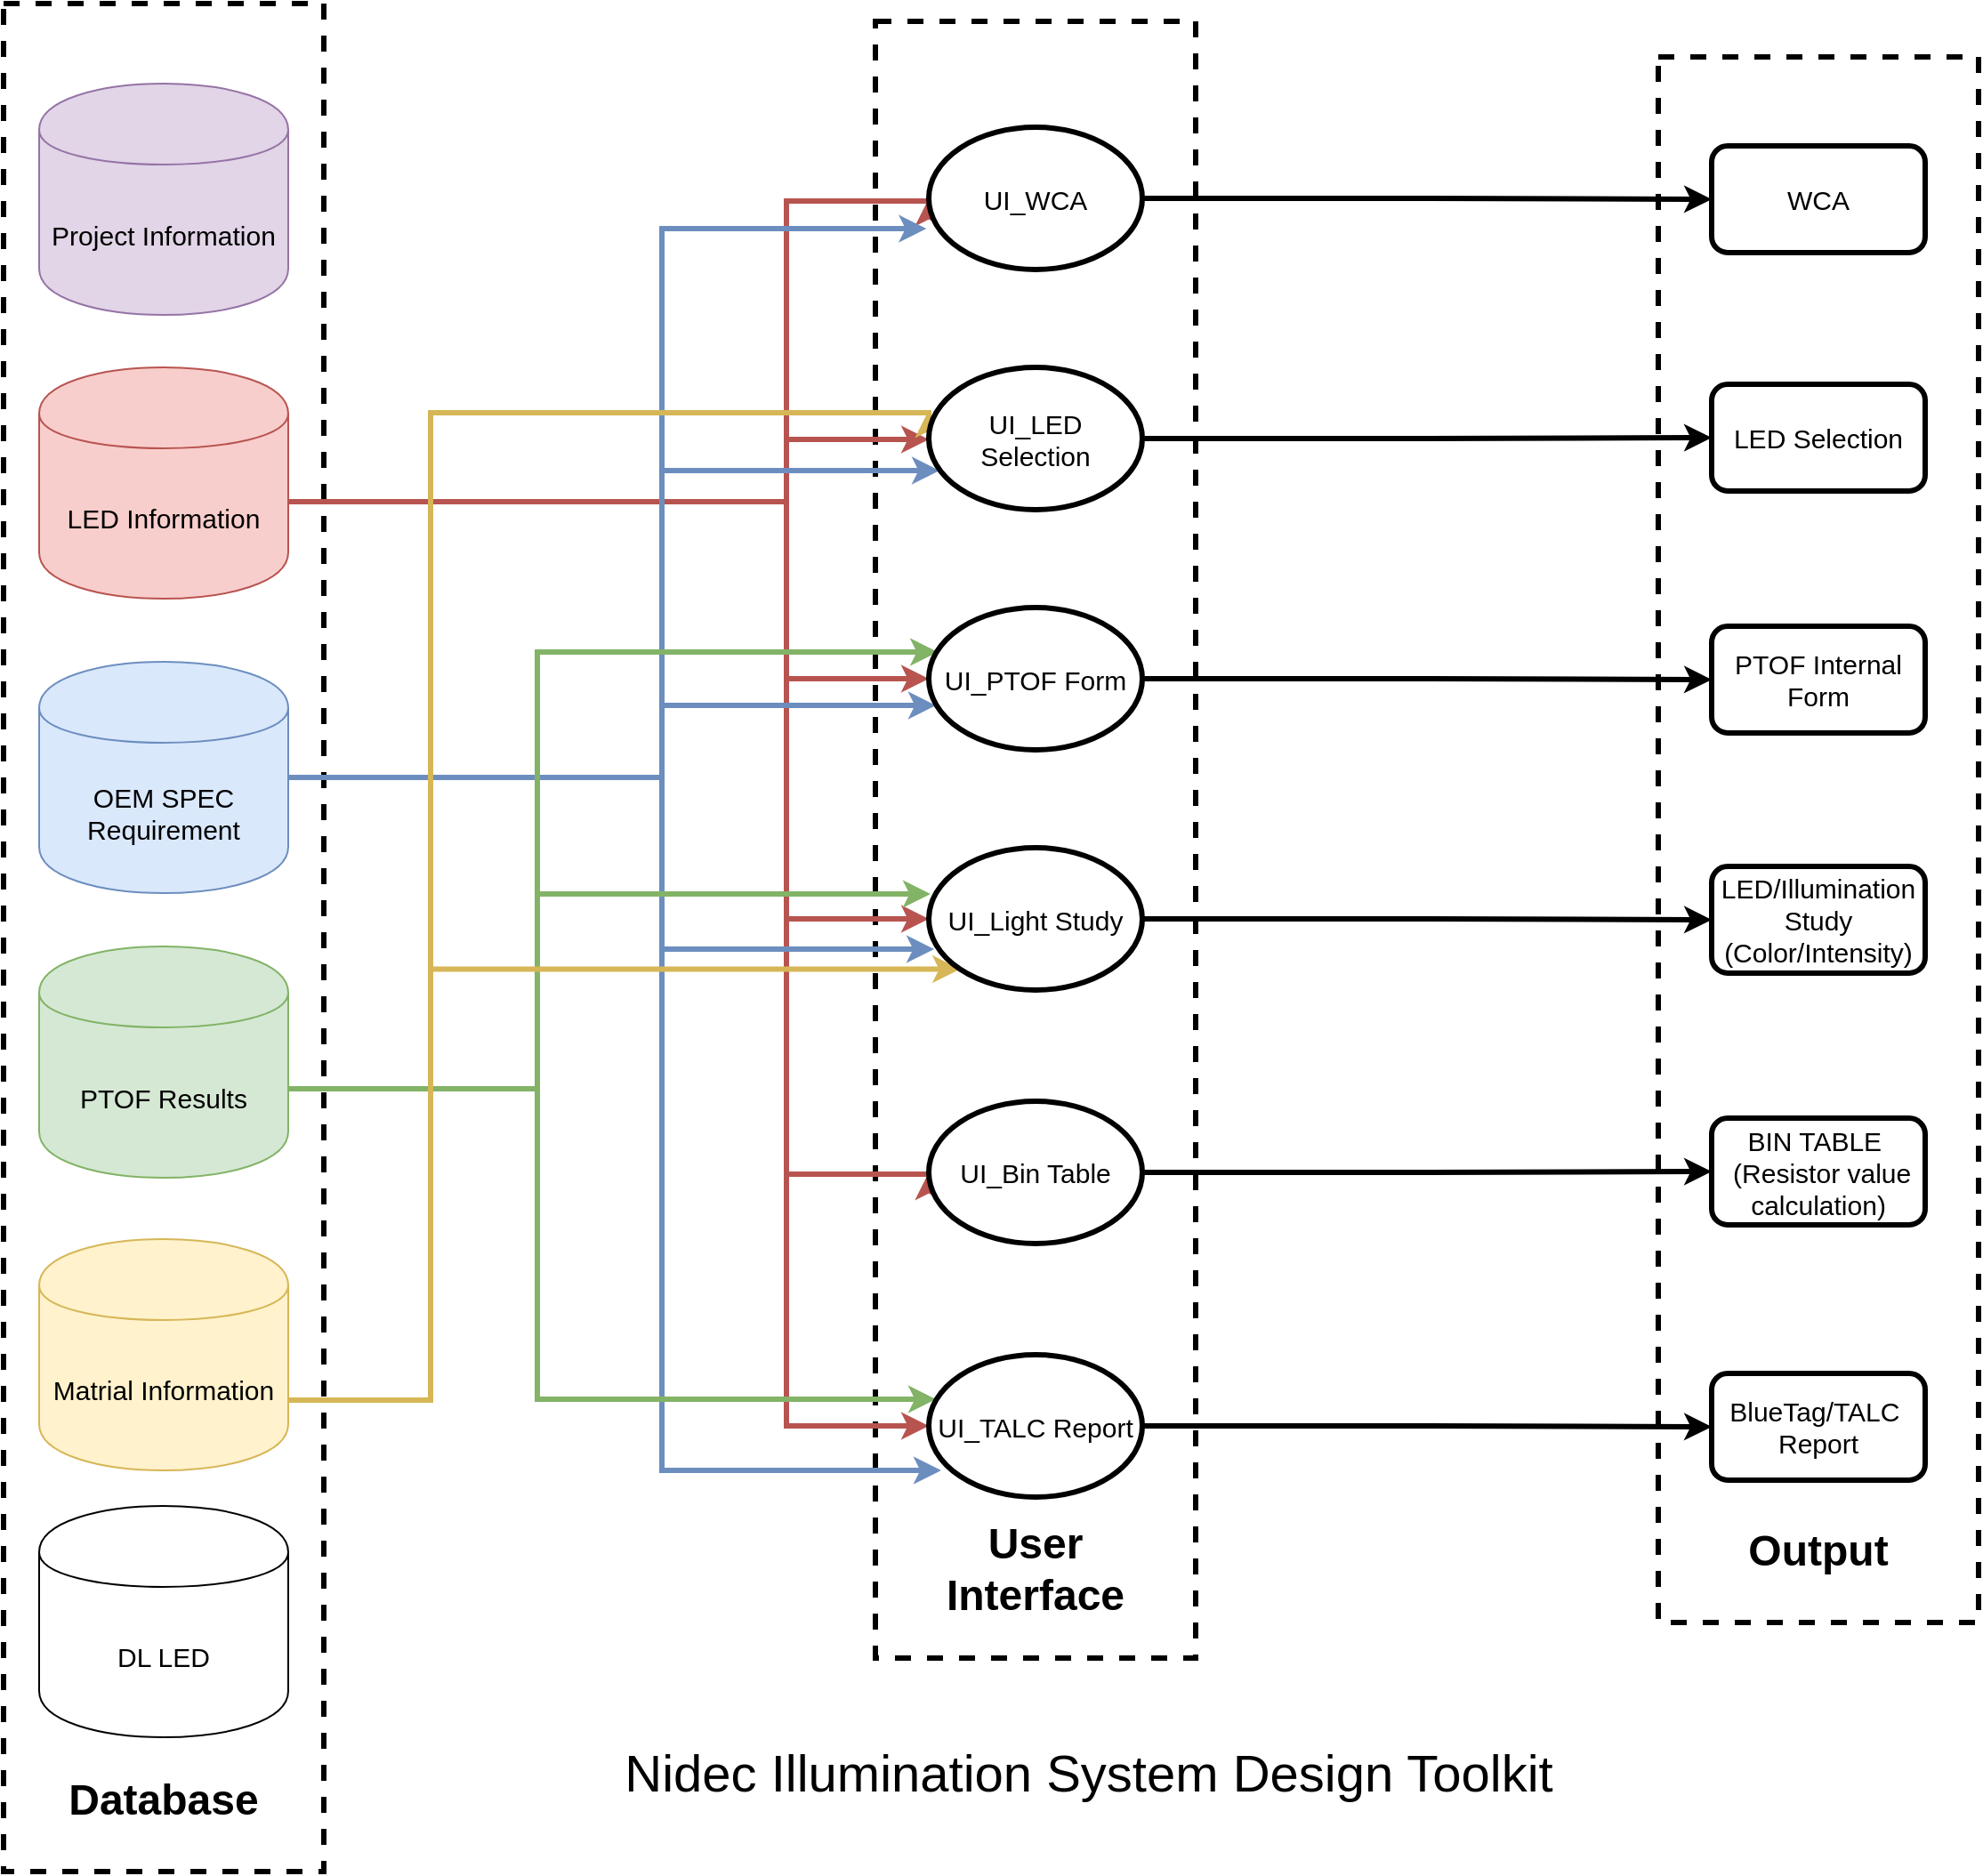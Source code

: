 <mxfile version="12.2.3" type="github" pages="1">
  <diagram id="opmxB-icwHf5EDZaS1Gb" name="Page-1">
    <mxGraphModel dx="2347" dy="2265" grid="1" gridSize="10" guides="1" tooltips="1" connect="1" arrows="1" fold="1" page="1" pageScale="1" pageWidth="850" pageHeight="1100" math="0" shadow="0">
      <root>
        <mxCell id="0"/>
        <mxCell id="1" parent="0"/>
        <mxCell id="5k5NbatZCbRxe1BZQEuP-65" value="" style="rounded=0;whiteSpace=wrap;html=1;strokeWidth=3;fillColor=none;dashed=1;" parent="1" vertex="1">
          <mxGeometry x="1040" y="-10" width="180" height="880" as="geometry"/>
        </mxCell>
        <mxCell id="5k5NbatZCbRxe1BZQEuP-63" value="" style="rounded=0;whiteSpace=wrap;html=1;strokeWidth=3;fillColor=none;dashed=1;" parent="1" vertex="1">
          <mxGeometry x="600" y="-30" width="180" height="920" as="geometry"/>
        </mxCell>
        <mxCell id="5k5NbatZCbRxe1BZQEuP-61" value="" style="rounded=0;whiteSpace=wrap;html=1;strokeWidth=3;fillColor=none;dashed=1;" parent="1" vertex="1">
          <mxGeometry x="110" y="-40" width="180" height="1050" as="geometry"/>
        </mxCell>
        <mxCell id="5k5NbatZCbRxe1BZQEuP-31" style="edgeStyle=orthogonalEdgeStyle;rounded=0;orthogonalLoop=1;jettySize=auto;html=1;strokeWidth=3;fillColor=#f8cecc;strokeColor=#b85450;" parent="1" source="5k5NbatZCbRxe1BZQEuP-1" target="5k5NbatZCbRxe1BZQEuP-10" edge="1">
          <mxGeometry relative="1" as="geometry">
            <Array as="points">
              <mxPoint x="550" y="240"/>
              <mxPoint x="550" y="205"/>
            </Array>
          </mxGeometry>
        </mxCell>
        <mxCell id="5k5NbatZCbRxe1BZQEuP-39" style="edgeStyle=orthogonalEdgeStyle;rounded=0;orthogonalLoop=1;jettySize=auto;html=1;entryX=0;entryY=0.5;entryDx=0;entryDy=0;strokeWidth=3;fillColor=#f8cecc;strokeColor=#b85450;" parent="1" source="5k5NbatZCbRxe1BZQEuP-1" target="5k5NbatZCbRxe1BZQEuP-17" edge="1">
          <mxGeometry relative="1" as="geometry">
            <Array as="points">
              <mxPoint x="550" y="240"/>
              <mxPoint x="550" y="340"/>
            </Array>
          </mxGeometry>
        </mxCell>
        <mxCell id="5k5NbatZCbRxe1BZQEuP-40" style="edgeStyle=orthogonalEdgeStyle;rounded=0;orthogonalLoop=1;jettySize=auto;html=1;entryX=0;entryY=0.5;entryDx=0;entryDy=0;strokeWidth=3;fillColor=#f8cecc;strokeColor=#b85450;" parent="1" source="5k5NbatZCbRxe1BZQEuP-1" target="5k5NbatZCbRxe1BZQEuP-21" edge="1">
          <mxGeometry relative="1" as="geometry">
            <Array as="points">
              <mxPoint x="550" y="240"/>
              <mxPoint x="550" y="475"/>
            </Array>
          </mxGeometry>
        </mxCell>
        <mxCell id="5k5NbatZCbRxe1BZQEuP-42" style="edgeStyle=orthogonalEdgeStyle;rounded=0;orthogonalLoop=1;jettySize=auto;html=1;entryX=0;entryY=0.5;entryDx=0;entryDy=0;fillColor=#f8cecc;strokeColor=#b85450;strokeWidth=3;" parent="1" source="5k5NbatZCbRxe1BZQEuP-1" target="5k5NbatZCbRxe1BZQEuP-22" edge="1">
          <mxGeometry relative="1" as="geometry">
            <Array as="points">
              <mxPoint x="550" y="240"/>
              <mxPoint x="550" y="618"/>
            </Array>
          </mxGeometry>
        </mxCell>
        <mxCell id="5k5NbatZCbRxe1BZQEuP-43" style="edgeStyle=orthogonalEdgeStyle;rounded=0;orthogonalLoop=1;jettySize=auto;html=1;entryX=0;entryY=0.5;entryDx=0;entryDy=0;strokeWidth=3;fillColor=#f8cecc;strokeColor=#b85450;" parent="1" source="5k5NbatZCbRxe1BZQEuP-1" target="5k5NbatZCbRxe1BZQEuP-23" edge="1">
          <mxGeometry relative="1" as="geometry">
            <Array as="points">
              <mxPoint x="550" y="240"/>
              <mxPoint x="550" y="760"/>
            </Array>
          </mxGeometry>
        </mxCell>
        <mxCell id="5k5NbatZCbRxe1BZQEuP-58" style="edgeStyle=orthogonalEdgeStyle;rounded=0;orthogonalLoop=1;jettySize=auto;html=1;entryX=0;entryY=0.5;entryDx=0;entryDy=0;strokeWidth=3;fillColor=#f8cecc;strokeColor=#b85450;" parent="1" source="5k5NbatZCbRxe1BZQEuP-1" target="5k5NbatZCbRxe1BZQEuP-57" edge="1">
          <mxGeometry relative="1" as="geometry">
            <Array as="points">
              <mxPoint x="550" y="240"/>
              <mxPoint x="550" y="71"/>
            </Array>
          </mxGeometry>
        </mxCell>
        <mxCell id="5k5NbatZCbRxe1BZQEuP-1" value="LED Information" style="shape=cylinder;whiteSpace=wrap;html=1;boundedLbl=1;backgroundOutline=1;fillColor=#f8cecc;strokeColor=#b85450;fontSize=15;" parent="1" vertex="1">
          <mxGeometry x="130" y="164.5" width="140" height="130" as="geometry"/>
        </mxCell>
        <mxCell id="5k5NbatZCbRxe1BZQEuP-44" style="edgeStyle=orthogonalEdgeStyle;rounded=0;orthogonalLoop=1;jettySize=auto;html=1;entryX=0.05;entryY=0.725;entryDx=0;entryDy=0;entryPerimeter=0;fillColor=#dae8fc;strokeColor=#6c8ebf;strokeWidth=3;" parent="1" source="5k5NbatZCbRxe1BZQEuP-2" target="5k5NbatZCbRxe1BZQEuP-10" edge="1">
          <mxGeometry relative="1" as="geometry">
            <Array as="points">
              <mxPoint x="480" y="395"/>
              <mxPoint x="480" y="222"/>
            </Array>
          </mxGeometry>
        </mxCell>
        <mxCell id="5k5NbatZCbRxe1BZQEuP-45" style="edgeStyle=orthogonalEdgeStyle;rounded=0;orthogonalLoop=1;jettySize=auto;html=1;entryX=0.033;entryY=0.688;entryDx=0;entryDy=0;entryPerimeter=0;fillColor=#dae8fc;strokeColor=#6c8ebf;strokeWidth=3;" parent="1" source="5k5NbatZCbRxe1BZQEuP-2" target="5k5NbatZCbRxe1BZQEuP-17" edge="1">
          <mxGeometry relative="1" as="geometry">
            <mxPoint x="430" y="395" as="targetPoint"/>
            <Array as="points">
              <mxPoint x="480" y="395"/>
              <mxPoint x="480" y="355"/>
            </Array>
          </mxGeometry>
        </mxCell>
        <mxCell id="5k5NbatZCbRxe1BZQEuP-46" style="edgeStyle=orthogonalEdgeStyle;rounded=0;orthogonalLoop=1;jettySize=auto;html=1;entryX=0.025;entryY=0.713;entryDx=0;entryDy=0;entryPerimeter=0;fillColor=#dae8fc;strokeColor=#6c8ebf;strokeWidth=3;" parent="1" source="5k5NbatZCbRxe1BZQEuP-2" target="5k5NbatZCbRxe1BZQEuP-21" edge="1">
          <mxGeometry relative="1" as="geometry">
            <Array as="points">
              <mxPoint x="480" y="395"/>
              <mxPoint x="480" y="492"/>
            </Array>
          </mxGeometry>
        </mxCell>
        <mxCell id="5k5NbatZCbRxe1BZQEuP-47" style="edgeStyle=orthogonalEdgeStyle;rounded=0;orthogonalLoop=1;jettySize=auto;html=1;entryX=0.058;entryY=0.813;entryDx=0;entryDy=0;entryPerimeter=0;fillColor=#dae8fc;strokeColor=#6c8ebf;strokeWidth=3;" parent="1" source="5k5NbatZCbRxe1BZQEuP-2" target="5k5NbatZCbRxe1BZQEuP-23" edge="1">
          <mxGeometry relative="1" as="geometry">
            <Array as="points">
              <mxPoint x="480" y="395"/>
              <mxPoint x="480" y="784"/>
            </Array>
          </mxGeometry>
        </mxCell>
        <mxCell id="5k5NbatZCbRxe1BZQEuP-60" style="edgeStyle=orthogonalEdgeStyle;rounded=0;orthogonalLoop=1;jettySize=auto;html=1;entryX=-0.011;entryY=0.713;entryDx=0;entryDy=0;entryPerimeter=0;strokeWidth=3;fillColor=#dae8fc;strokeColor=#6c8ebf;" parent="1" source="5k5NbatZCbRxe1BZQEuP-2" target="5k5NbatZCbRxe1BZQEuP-57" edge="1">
          <mxGeometry relative="1" as="geometry">
            <Array as="points">
              <mxPoint x="480" y="395"/>
              <mxPoint x="480" y="87"/>
            </Array>
          </mxGeometry>
        </mxCell>
        <mxCell id="5k5NbatZCbRxe1BZQEuP-2" value="OEM SPEC Requirement" style="shape=cylinder;whiteSpace=wrap;html=1;boundedLbl=1;backgroundOutline=1;fillColor=#dae8fc;strokeColor=#6c8ebf;fontSize=15;" parent="1" vertex="1">
          <mxGeometry x="130" y="330" width="140" height="130" as="geometry"/>
        </mxCell>
        <mxCell id="5k5NbatZCbRxe1BZQEuP-48" style="edgeStyle=orthogonalEdgeStyle;rounded=0;orthogonalLoop=1;jettySize=auto;html=1;entryX=0.042;entryY=0.313;entryDx=0;entryDy=0;entryPerimeter=0;strokeWidth=3;fillColor=#d5e8d4;strokeColor=#82b366;" parent="1" source="5k5NbatZCbRxe1BZQEuP-3" target="5k5NbatZCbRxe1BZQEuP-17" edge="1">
          <mxGeometry relative="1" as="geometry">
            <Array as="points">
              <mxPoint x="410" y="570"/>
              <mxPoint x="410" y="325"/>
            </Array>
          </mxGeometry>
        </mxCell>
        <mxCell id="5k5NbatZCbRxe1BZQEuP-49" style="edgeStyle=orthogonalEdgeStyle;rounded=0;orthogonalLoop=1;jettySize=auto;html=1;entryX=0.008;entryY=0.325;entryDx=0;entryDy=0;entryPerimeter=0;strokeWidth=3;fillColor=#d5e8d4;strokeColor=#82b366;" parent="1" source="5k5NbatZCbRxe1BZQEuP-3" target="5k5NbatZCbRxe1BZQEuP-21" edge="1">
          <mxGeometry relative="1" as="geometry">
            <Array as="points">
              <mxPoint x="410" y="570"/>
              <mxPoint x="410" y="461"/>
            </Array>
          </mxGeometry>
        </mxCell>
        <mxCell id="5k5NbatZCbRxe1BZQEuP-50" style="edgeStyle=orthogonalEdgeStyle;rounded=0;orthogonalLoop=1;jettySize=auto;html=1;entryX=0.033;entryY=0.313;entryDx=0;entryDy=0;entryPerimeter=0;strokeWidth=3;fillColor=#d5e8d4;strokeColor=#82b366;" parent="1" source="5k5NbatZCbRxe1BZQEuP-3" target="5k5NbatZCbRxe1BZQEuP-23" edge="1">
          <mxGeometry relative="1" as="geometry">
            <Array as="points">
              <mxPoint x="410" y="570"/>
              <mxPoint x="410" y="745"/>
            </Array>
          </mxGeometry>
        </mxCell>
        <mxCell id="5k5NbatZCbRxe1BZQEuP-3" value="PTOF Results" style="shape=cylinder;whiteSpace=wrap;html=1;boundedLbl=1;backgroundOutline=1;fillColor=#d5e8d4;strokeColor=#82b366;fontSize=15;" parent="1" vertex="1">
          <mxGeometry x="130" y="490" width="140" height="130" as="geometry"/>
        </mxCell>
        <mxCell id="5k5NbatZCbRxe1BZQEuP-53" style="edgeStyle=orthogonalEdgeStyle;rounded=0;orthogonalLoop=1;jettySize=auto;html=1;entryX=0;entryY=0.3;entryDx=0;entryDy=0;entryPerimeter=0;strokeWidth=3;fillColor=#fff2cc;strokeColor=#d6b656;" parent="1" source="5k5NbatZCbRxe1BZQEuP-4" target="5k5NbatZCbRxe1BZQEuP-10" edge="1">
          <mxGeometry relative="1" as="geometry">
            <Array as="points">
              <mxPoint x="350" y="745"/>
              <mxPoint x="350" y="190"/>
            </Array>
          </mxGeometry>
        </mxCell>
        <mxCell id="5k5NbatZCbRxe1BZQEuP-54" style="edgeStyle=orthogonalEdgeStyle;rounded=0;orthogonalLoop=1;jettySize=auto;html=1;entryX=0;entryY=1;entryDx=0;entryDy=0;strokeWidth=3;fillColor=#fff2cc;strokeColor=#d6b656;" parent="1" source="5k5NbatZCbRxe1BZQEuP-4" target="5k5NbatZCbRxe1BZQEuP-21" edge="1">
          <mxGeometry relative="1" as="geometry">
            <Array as="points">
              <mxPoint x="350" y="745"/>
              <mxPoint x="350" y="502"/>
            </Array>
          </mxGeometry>
        </mxCell>
        <mxCell id="5k5NbatZCbRxe1BZQEuP-4" value="Matrial Information" style="shape=cylinder;whiteSpace=wrap;html=1;boundedLbl=1;backgroundOutline=1;fillColor=#fff2cc;strokeColor=#d6b656;fontSize=15;" parent="1" vertex="1">
          <mxGeometry x="130" y="654.5" width="140" height="130" as="geometry"/>
        </mxCell>
        <mxCell id="5k5NbatZCbRxe1BZQEuP-5" value="BIN TABLE&amp;nbsp; &amp;nbsp;(Resistor value calculation)" style="rounded=1;whiteSpace=wrap;html=1;strokeWidth=3;fontSize=15;" parent="1" vertex="1">
          <mxGeometry x="1070" y="586.5" width="120" height="60" as="geometry"/>
        </mxCell>
        <mxCell id="5k5NbatZCbRxe1BZQEuP-6" value="BlueTag/TALC&amp;nbsp; Report" style="rounded=1;whiteSpace=wrap;html=1;strokeWidth=3;fontSize=15;" parent="1" vertex="1">
          <mxGeometry x="1070" y="730" width="120" height="60" as="geometry"/>
        </mxCell>
        <mxCell id="5k5NbatZCbRxe1BZQEuP-7" value="LED/Illumination Study (Color/Intensity)" style="rounded=1;whiteSpace=wrap;html=1;strokeWidth=3;fontSize=15;" parent="1" vertex="1">
          <mxGeometry x="1070" y="445" width="120" height="60" as="geometry"/>
        </mxCell>
        <mxCell id="5k5NbatZCbRxe1BZQEuP-8" value="PTOF Internal Form" style="rounded=1;whiteSpace=wrap;html=1;strokeWidth=3;fontSize=15;" parent="1" vertex="1">
          <mxGeometry x="1070" y="310" width="120" height="60" as="geometry"/>
        </mxCell>
        <mxCell id="5k5NbatZCbRxe1BZQEuP-9" value="LED Selection" style="rounded=1;whiteSpace=wrap;html=1;strokeWidth=3;fontSize=15;" parent="1" vertex="1">
          <mxGeometry x="1070" y="174" width="120" height="60" as="geometry"/>
        </mxCell>
        <mxCell id="5k5NbatZCbRxe1BZQEuP-16" style="edgeStyle=orthogonalEdgeStyle;rounded=0;orthogonalLoop=1;jettySize=auto;html=1;entryX=0;entryY=0.5;entryDx=0;entryDy=0;strokeWidth=3;" parent="1" source="5k5NbatZCbRxe1BZQEuP-10" target="5k5NbatZCbRxe1BZQEuP-9" edge="1">
          <mxGeometry relative="1" as="geometry"/>
        </mxCell>
        <mxCell id="5k5NbatZCbRxe1BZQEuP-10" value="UI_LED Selection" style="ellipse;whiteSpace=wrap;html=1;strokeWidth=3;fontSize=15;" parent="1" vertex="1">
          <mxGeometry x="630" y="164.5" width="120" height="80" as="geometry"/>
        </mxCell>
        <mxCell id="5k5NbatZCbRxe1BZQEuP-27" style="edgeStyle=orthogonalEdgeStyle;rounded=0;orthogonalLoop=1;jettySize=auto;html=1;entryX=0;entryY=0.5;entryDx=0;entryDy=0;strokeWidth=3;" parent="1" source="5k5NbatZCbRxe1BZQEuP-17" target="5k5NbatZCbRxe1BZQEuP-8" edge="1">
          <mxGeometry relative="1" as="geometry"/>
        </mxCell>
        <mxCell id="5k5NbatZCbRxe1BZQEuP-17" value="&lt;span style=&quot;white-space: normal; font-size: 15px;&quot;&gt;UI_PTOF Form&lt;/span&gt;" style="ellipse;whiteSpace=wrap;html=1;strokeWidth=3;fontSize=15;" parent="1" vertex="1">
          <mxGeometry x="630" y="299.5" width="120" height="80" as="geometry"/>
        </mxCell>
        <mxCell id="5k5NbatZCbRxe1BZQEuP-28" style="edgeStyle=orthogonalEdgeStyle;rounded=0;orthogonalLoop=1;jettySize=auto;html=1;entryX=0;entryY=0.5;entryDx=0;entryDy=0;strokeWidth=3;" parent="1" source="5k5NbatZCbRxe1BZQEuP-21" target="5k5NbatZCbRxe1BZQEuP-7" edge="1">
          <mxGeometry relative="1" as="geometry"/>
        </mxCell>
        <mxCell id="5k5NbatZCbRxe1BZQEuP-21" value="&lt;span style=&quot;white-space: normal; font-size: 15px;&quot;&gt;UI_Light Study&lt;/span&gt;" style="ellipse;whiteSpace=wrap;html=1;strokeWidth=3;fontSize=15;" parent="1" vertex="1">
          <mxGeometry x="630" y="434.5" width="120" height="80" as="geometry"/>
        </mxCell>
        <mxCell id="5k5NbatZCbRxe1BZQEuP-29" style="edgeStyle=orthogonalEdgeStyle;rounded=0;orthogonalLoop=1;jettySize=auto;html=1;entryX=0;entryY=0.5;entryDx=0;entryDy=0;strokeWidth=3;" parent="1" source="5k5NbatZCbRxe1BZQEuP-22" target="5k5NbatZCbRxe1BZQEuP-5" edge="1">
          <mxGeometry relative="1" as="geometry"/>
        </mxCell>
        <mxCell id="5k5NbatZCbRxe1BZQEuP-22" value="&lt;span style=&quot;white-space: normal; font-size: 15px;&quot;&gt;UI_Bin Table&lt;/span&gt;" style="ellipse;whiteSpace=wrap;html=1;strokeWidth=3;fontSize=15;" parent="1" vertex="1">
          <mxGeometry x="630" y="577" width="120" height="80" as="geometry"/>
        </mxCell>
        <mxCell id="5k5NbatZCbRxe1BZQEuP-30" style="edgeStyle=orthogonalEdgeStyle;rounded=0;orthogonalLoop=1;jettySize=auto;html=1;strokeWidth=3;" parent="1" source="5k5NbatZCbRxe1BZQEuP-23" target="5k5NbatZCbRxe1BZQEuP-6" edge="1">
          <mxGeometry relative="1" as="geometry"/>
        </mxCell>
        <mxCell id="5k5NbatZCbRxe1BZQEuP-23" value="&lt;span style=&quot;white-space: normal; font-size: 15px;&quot;&gt;UI_TALC Report&lt;/span&gt;" style="ellipse;whiteSpace=wrap;html=1;strokeWidth=3;fontSize=15;" parent="1" vertex="1">
          <mxGeometry x="630" y="719.5" width="120" height="80" as="geometry"/>
        </mxCell>
        <mxCell id="5k5NbatZCbRxe1BZQEuP-55" value="Project Information" style="shape=cylinder;whiteSpace=wrap;html=1;boundedLbl=1;backgroundOutline=1;fillColor=#e1d5e7;strokeColor=#9673a6;fontSize=15;" parent="1" vertex="1">
          <mxGeometry x="130" y="5" width="140" height="130" as="geometry"/>
        </mxCell>
        <mxCell id="5k5NbatZCbRxe1BZQEuP-56" value="WCA" style="rounded=1;whiteSpace=wrap;html=1;strokeWidth=3;fontSize=15;" parent="1" vertex="1">
          <mxGeometry x="1070" y="40" width="120" height="60" as="geometry"/>
        </mxCell>
        <mxCell id="5k5NbatZCbRxe1BZQEuP-59" style="edgeStyle=orthogonalEdgeStyle;rounded=0;orthogonalLoop=1;jettySize=auto;html=1;strokeWidth=3;" parent="1" source="5k5NbatZCbRxe1BZQEuP-57" target="5k5NbatZCbRxe1BZQEuP-56" edge="1">
          <mxGeometry relative="1" as="geometry"/>
        </mxCell>
        <mxCell id="5k5NbatZCbRxe1BZQEuP-57" value="UI_WCA" style="ellipse;whiteSpace=wrap;html=1;strokeWidth=3;fontSize=15;" parent="1" vertex="1">
          <mxGeometry x="630" y="29.5" width="120" height="80" as="geometry"/>
        </mxCell>
        <mxCell id="5k5NbatZCbRxe1BZQEuP-62" value="&lt;font style=&quot;font-size: 24px;&quot;&gt;Database&lt;/font&gt;" style="text;html=1;strokeColor=none;fillColor=none;align=center;verticalAlign=middle;whiteSpace=wrap;rounded=0;dashed=1;fontStyle=1;fontSize=24;" parent="1" vertex="1">
          <mxGeometry x="130" y="935" width="140" height="70" as="geometry"/>
        </mxCell>
        <mxCell id="5k5NbatZCbRxe1BZQEuP-64" value="&lt;font style=&quot;font-size: 24px&quot;&gt;User Interface&lt;/font&gt;" style="text;html=1;strokeColor=none;fillColor=none;align=center;verticalAlign=middle;whiteSpace=wrap;rounded=0;dashed=1;fontStyle=1;fontSize=24;" parent="1" vertex="1">
          <mxGeometry x="620" y="809.5" width="140" height="60" as="geometry"/>
        </mxCell>
        <mxCell id="5k5NbatZCbRxe1BZQEuP-66" value="&lt;font style=&quot;font-size: 24px&quot;&gt;Output&lt;/font&gt;" style="text;html=1;strokeColor=none;fillColor=none;align=center;verticalAlign=middle;whiteSpace=wrap;rounded=0;dashed=1;fontStyle=1;fontSize=24;" parent="1" vertex="1">
          <mxGeometry x="1060" y="800" width="140" height="60" as="geometry"/>
        </mxCell>
        <mxCell id="5k5NbatZCbRxe1BZQEuP-67" value="&lt;font style=&quot;font-size: 29px&quot;&gt;Nidec Illumination System Design Toolkit&lt;/font&gt;" style="text;html=1;strokeColor=none;fillColor=none;align=center;verticalAlign=middle;whiteSpace=wrap;rounded=0;dashed=1;fontSize=24;" parent="1" vertex="1">
          <mxGeometry x="310" y="930" width="820" height="50" as="geometry"/>
        </mxCell>
        <mxCell id="KGe98FNOcoYEw881Q-vD-3" value="DL LED" style="shape=cylinder;whiteSpace=wrap;html=1;boundedLbl=1;backgroundOutline=1;fontSize=15;" vertex="1" parent="1">
          <mxGeometry x="130" y="804.5" width="140" height="130" as="geometry"/>
        </mxCell>
      </root>
    </mxGraphModel>
  </diagram>
</mxfile>

